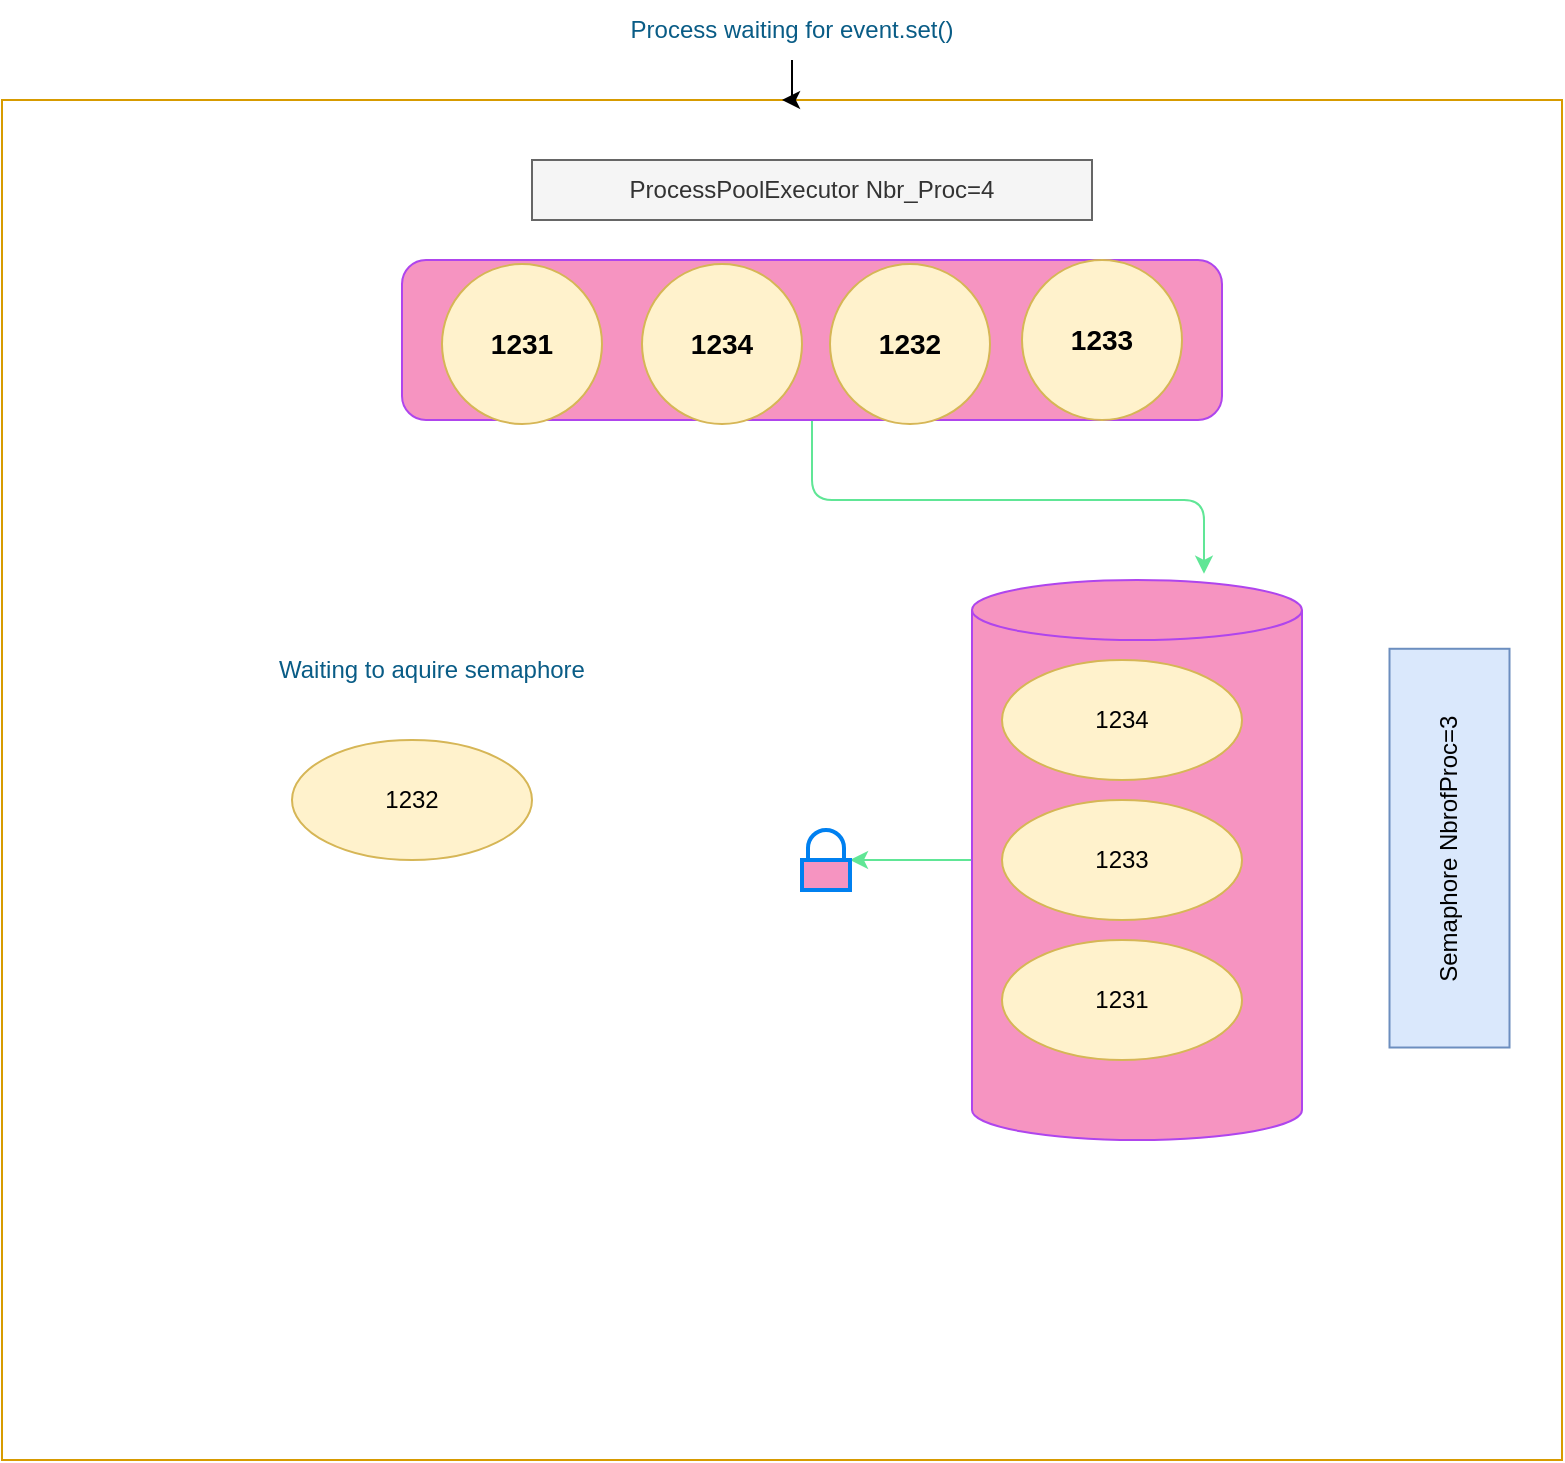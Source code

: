 <mxfile version="15.5.1" type="github">
  <diagram id="x4owfdX75dDXYJdOpjTH" name="Page-1">
    <mxGraphModel dx="1038" dy="575" grid="1" gridSize="10" guides="1" tooltips="1" connect="1" arrows="1" fold="1" page="1" pageScale="1" pageWidth="1169" pageHeight="827" math="0" shadow="0">
      <root>
        <mxCell id="0" />
        <mxCell id="1" parent="0" />
        <mxCell id="ObfLZrLvzloqoNklfVnM-15" style="edgeStyle=orthogonalEdgeStyle;curved=0;rounded=1;sketch=0;orthogonalLoop=1;jettySize=auto;html=1;entryX=0.703;entryY=-0.011;entryDx=0;entryDy=0;entryPerimeter=0;fontColor=#095C86;strokeColor=#60E696;fillColor=#F694C1;" parent="1" source="ObfLZrLvzloqoNklfVnM-1" target="ObfLZrLvzloqoNklfVnM-7" edge="1">
          <mxGeometry relative="1" as="geometry" />
        </mxCell>
        <mxCell id="ObfLZrLvzloqoNklfVnM-1" value="" style="rounded=1;whiteSpace=wrap;html=1;fillColor=#F694C1;strokeColor=#AF45ED;fontColor=#095C86;" parent="1" vertex="1">
          <mxGeometry x="290" y="150" width="410" height="80" as="geometry" />
        </mxCell>
        <mxCell id="ObfLZrLvzloqoNklfVnM-2" value="&lt;font style=&quot;font-size: 14px&quot;&gt;&lt;b&gt;1233&lt;/b&gt;&lt;/font&gt;" style="ellipse;whiteSpace=wrap;html=1;aspect=fixed;fillColor=#fff2cc;strokeColor=#d6b656;" parent="1" vertex="1">
          <mxGeometry x="600" y="150" width="80" height="80" as="geometry" />
        </mxCell>
        <mxCell id="ObfLZrLvzloqoNklfVnM-3" value="&lt;font style=&quot;font-size: 14px&quot;&gt;&lt;b&gt;1232&lt;/b&gt;&lt;/font&gt;" style="ellipse;whiteSpace=wrap;html=1;aspect=fixed;fillColor=#fff2cc;strokeColor=#d6b656;" parent="1" vertex="1">
          <mxGeometry x="504" y="152" width="80" height="80" as="geometry" />
        </mxCell>
        <mxCell id="ObfLZrLvzloqoNklfVnM-4" value="&lt;b&gt;&lt;font style=&quot;font-size: 14px&quot;&gt;1234&lt;/font&gt;&lt;/b&gt;" style="ellipse;whiteSpace=wrap;html=1;aspect=fixed;fillColor=#fff2cc;strokeColor=#d6b656;" parent="1" vertex="1">
          <mxGeometry x="410" y="152" width="80" height="80" as="geometry" />
        </mxCell>
        <mxCell id="ObfLZrLvzloqoNklfVnM-5" value="&lt;font style=&quot;font-size: 14px&quot;&gt;&lt;b&gt;1231&lt;/b&gt;&lt;/font&gt;" style="ellipse;whiteSpace=wrap;html=1;aspect=fixed;fillColor=#fff2cc;strokeColor=#d6b656;" parent="1" vertex="1">
          <mxGeometry x="310" y="152" width="80" height="80" as="geometry" />
        </mxCell>
        <mxCell id="ObfLZrLvzloqoNklfVnM-6" value="ProcessPoolExecutor Nbr_Proc=4" style="text;html=1;strokeColor=#666666;fillColor=#f5f5f5;align=center;verticalAlign=middle;whiteSpace=wrap;rounded=0;sketch=0;fontColor=#333333;" parent="1" vertex="1">
          <mxGeometry x="355" y="100" width="280" height="30" as="geometry" />
        </mxCell>
        <mxCell id="ObfLZrLvzloqoNklfVnM-21" style="edgeStyle=orthogonalEdgeStyle;curved=0;rounded=1;sketch=0;orthogonalLoop=1;jettySize=auto;html=1;fontColor=#095C86;strokeColor=#60E696;fillColor=#F694C1;" parent="1" source="ObfLZrLvzloqoNklfVnM-7" target="ObfLZrLvzloqoNklfVnM-17" edge="1">
          <mxGeometry relative="1" as="geometry" />
        </mxCell>
        <mxCell id="ObfLZrLvzloqoNklfVnM-7" value="" style="shape=cylinder3;whiteSpace=wrap;html=1;boundedLbl=1;backgroundOutline=1;size=15;rounded=0;sketch=0;fontColor=#095C86;strokeColor=#AF45ED;fillColor=#F694C1;" parent="1" vertex="1">
          <mxGeometry x="575" y="310" width="165" height="280" as="geometry" />
        </mxCell>
        <mxCell id="ObfLZrLvzloqoNklfVnM-8" value="1234" style="ellipse;whiteSpace=wrap;html=1;rounded=0;sketch=0;strokeColor=#d6b656;fillColor=#fff2cc;" parent="1" vertex="1">
          <mxGeometry x="590" y="350" width="120" height="60" as="geometry" />
        </mxCell>
        <mxCell id="ObfLZrLvzloqoNklfVnM-9" value="1233" style="ellipse;whiteSpace=wrap;html=1;rounded=0;sketch=0;strokeColor=#d6b656;fillColor=#fff2cc;" parent="1" vertex="1">
          <mxGeometry x="590" y="420" width="120" height="60" as="geometry" />
        </mxCell>
        <mxCell id="ObfLZrLvzloqoNklfVnM-10" value="1231" style="ellipse;whiteSpace=wrap;html=1;rounded=0;sketch=0;strokeColor=#d6b656;fillColor=#fff2cc;" parent="1" vertex="1">
          <mxGeometry x="590" y="490" width="120" height="60" as="geometry" />
        </mxCell>
        <mxCell id="ObfLZrLvzloqoNklfVnM-11" value="Semaphore NbrofProc=3" style="text;html=1;strokeColor=#6c8ebf;fillColor=#dae8fc;align=center;verticalAlign=middle;whiteSpace=wrap;rounded=0;sketch=0;rotation=-90;" parent="1" vertex="1">
          <mxGeometry x="714.07" y="414.07" width="199.37" height="60" as="geometry" />
        </mxCell>
        <mxCell id="ObfLZrLvzloqoNklfVnM-13" value="1232" style="ellipse;whiteSpace=wrap;html=1;rounded=0;sketch=0;strokeColor=#d6b656;fillColor=#fff2cc;" parent="1" vertex="1">
          <mxGeometry x="235" y="390" width="120" height="60" as="geometry" />
        </mxCell>
        <mxCell id="ObfLZrLvzloqoNklfVnM-16" value="Waiting to aquire semaphore" style="text;html=1;strokeColor=none;fillColor=none;align=center;verticalAlign=middle;whiteSpace=wrap;rounded=0;sketch=0;fontColor=#095C86;" parent="1" vertex="1">
          <mxGeometry x="220" y="340" width="170" height="30" as="geometry" />
        </mxCell>
        <mxCell id="ObfLZrLvzloqoNklfVnM-17" value="" style="html=1;verticalLabelPosition=bottom;align=center;labelBackgroundColor=#ffffff;verticalAlign=top;strokeWidth=2;strokeColor=#0080F0;shadow=0;dashed=0;shape=mxgraph.ios7.icons.locked;rounded=0;sketch=0;fontColor=#095C86;fillColor=#F694C1;" parent="1" vertex="1">
          <mxGeometry x="490" y="435" width="24" height="30" as="geometry" />
        </mxCell>
        <mxCell id="ObfLZrLvzloqoNklfVnM-22" value="" style="rounded=0;whiteSpace=wrap;html=1;sketch=0;fillColor=none;strokeColor=#d79b00;" parent="1" vertex="1">
          <mxGeometry x="90" y="70" width="780" height="680" as="geometry" />
        </mxCell>
        <mxCell id="X3kMDDfqsc4SxrhrbMW8-1" value="" style="edgeStyle=orthogonalEdgeStyle;rounded=0;orthogonalLoop=1;jettySize=auto;html=1;" edge="1" parent="1" source="ObfLZrLvzloqoNklfVnM-23" target="ObfLZrLvzloqoNklfVnM-22">
          <mxGeometry relative="1" as="geometry" />
        </mxCell>
        <mxCell id="ObfLZrLvzloqoNklfVnM-23" value="Process waiting for event.set()" style="text;html=1;strokeColor=none;fillColor=none;align=center;verticalAlign=middle;whiteSpace=wrap;rounded=0;sketch=0;fontColor=#095C86;" parent="1" vertex="1">
          <mxGeometry x="350" y="20" width="270" height="30" as="geometry" />
        </mxCell>
      </root>
    </mxGraphModel>
  </diagram>
</mxfile>
